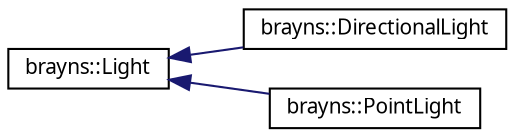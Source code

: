 digraph "Graphical Class Hierarchy"
{
  edge [fontname="Sans",fontsize="10",labelfontname="Sans",labelfontsize="10"];
  node [fontname="Sans",fontsize="10",shape=record];
  rankdir="LR";
  Node1 [label="brayns::Light",height=0.2,width=0.4,color="black", fillcolor="white", style="filled",URL="$classbrayns_1_1_light.html",tooltip="Light object. "];
  Node1 -> Node2 [dir="back",color="midnightblue",fontsize="10",style="solid",fontname="Sans"];
  Node2 [label="brayns::DirectionalLight",height=0.2,width=0.4,color="black", fillcolor="white", style="filled",URL="$classbrayns_1_1_directional_light.html",tooltip="Directional light. "];
  Node1 -> Node3 [dir="back",color="midnightblue",fontsize="10",style="solid",fontname="Sans"];
  Node3 [label="brayns::PointLight",height=0.2,width=0.4,color="black", fillcolor="white", style="filled",URL="$classbrayns_1_1_point_light.html",tooltip="Point light object. "];
}
